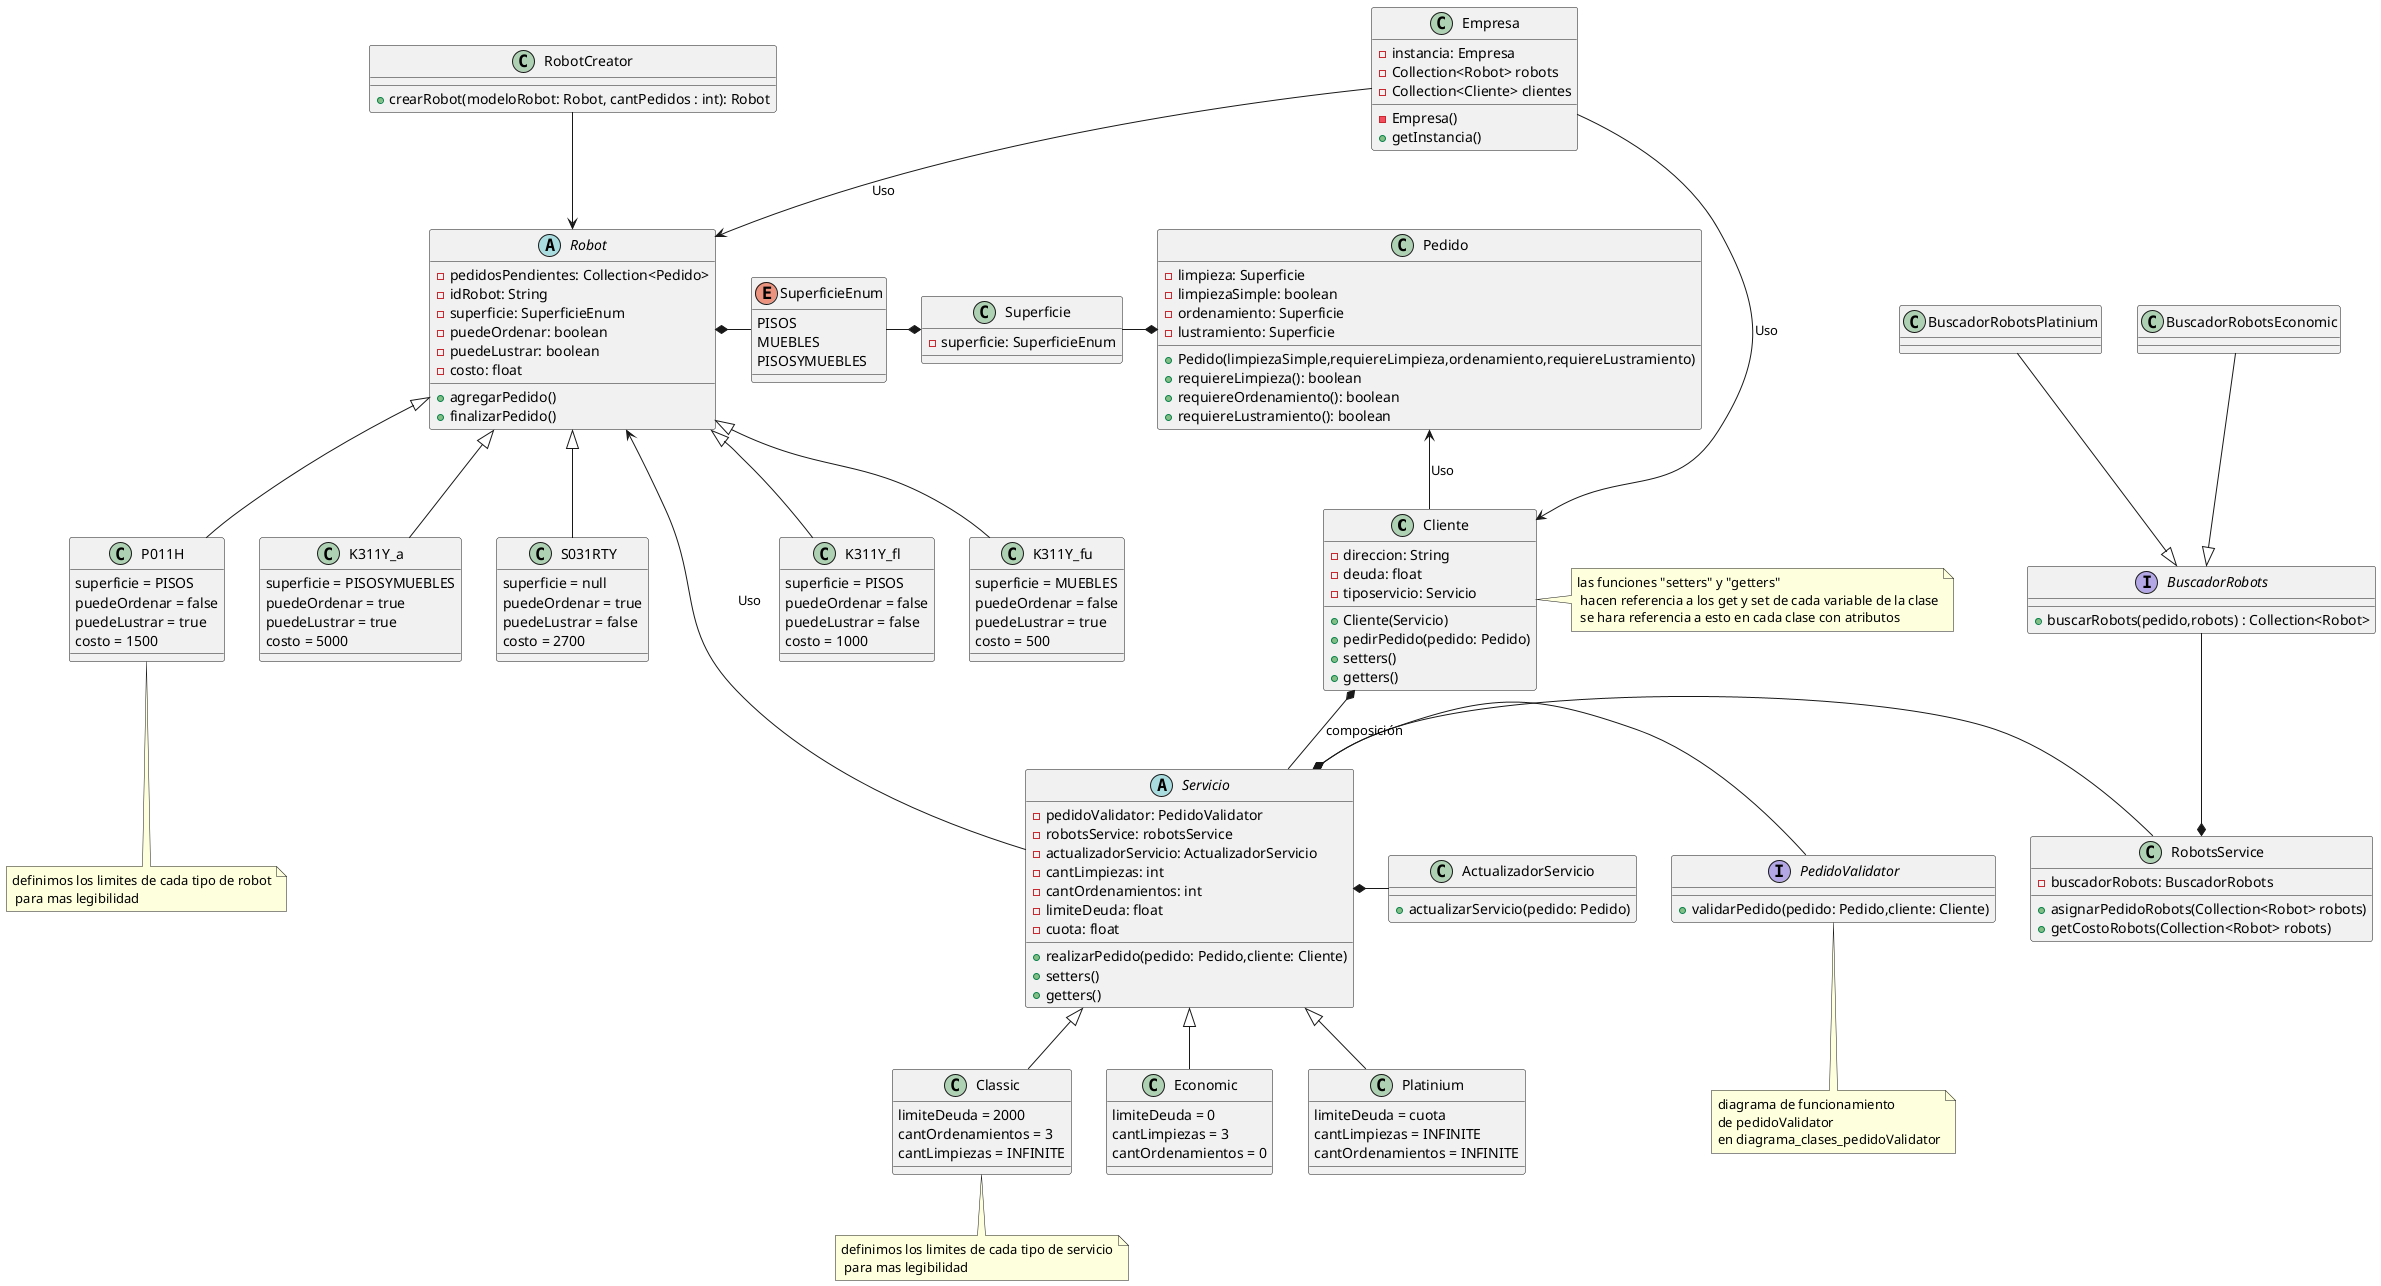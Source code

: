 @startuml
'https://plantuml.com/class-diagram


class Cliente{
-direccion: String
-deuda: float
-tiposervicio: Servicio

+Cliente(Servicio)
+pedirPedido(pedido: Pedido)
+setters()
+getters()
}

class Empresa{
-instancia: Empresa
-Collection<Robot> robots
-Collection<Cliente> clientes

-Empresa()
+getInstancia()
}


abstract class Servicio{
- pedidoValidator: PedidoValidator
- robotsService: robotsService
- actualizadorServicio: ActualizadorServicio
- cantLimpiezas: int
- cantOrdenamientos: int
- limiteDeuda: float
-cuota: float

+realizarPedido(pedido: Pedido,cliente: Cliente)
+setters()
+getters()
}

abstract class Robot{
- pedidosPendientes: Collection<Pedido>
- idRobot: String
- superficie: SuperficieEnum
- puedeOrdenar: boolean
- puedeLustrar: boolean
- costo: float

+agregarPedido()
+finalizarPedido()
}

class K311Y_fl{
 superficie = PISOS
 puedeOrdenar = false
 puedeLustrar = false
 costo = 1000
}
class K311Y_fu{
superficie = MUEBLES
 puedeOrdenar = false
 puedeLustrar = true
 costo = 500
}
class P011H{
superficie = PISOS
 puedeOrdenar = false
 puedeLustrar = true
 costo = 1500
}
class K311Y_a{
 superficie = PISOSYMUEBLES
 puedeOrdenar = true
 puedeLustrar = true
 costo = 5000
}
class S031RTY{
superficie = null
 puedeOrdenar = true
 puedeLustrar = false
 costo = 2700
}

class ActualizadorServicio{
+actualizarServicio(pedido: Pedido)
}

class Platinium{
limiteDeuda = cuota
cantLimpiezas = INFINITE
cantOrdenamientos = INFINITE
}
class Classic{
limiteDeuda = 2000
cantOrdenamientos = 3
cantLimpiezas = INFINITE
}

class Economic{
limiteDeuda = 0
cantLimpiezas = 3
cantOrdenamientos = 0
}

class RobotCreator{
    +crearRobot(modeloRobot: Robot, cantPedidos : int): Robot
}


class RobotsService{
    -buscadorRobots: BuscadorRobots
    +asignarPedidoRobots(Collection<Robot> robots)
    +getCostoRobots(Collection<Robot> robots)
}

interface BuscadorRobots{
+buscarRobots(pedido,robots) : Collection<Robot>
}

class BuscadorRobotsEconomic{

}

class BuscadorRobotsPlatinium{
}

class Pedido{
- limpieza: Superficie
- limpiezaSimple: boolean
- ordenamiento: Superficie
- lustramiento: Superficie

+Pedido(limpiezaSimple,requiereLimpieza,ordenamiento,requiereLustramiento)
+requiereLimpieza(): boolean
+requiereOrdenamiento(): boolean
+requiereLustramiento(): boolean
}

enum SuperficieEnum{
PISOS
MUEBLES
PISOSYMUEBLES
}

class Superficie{
- superficie: SuperficieEnum
}

Robot <|-- K311Y_fl
Robot <|-- K311Y_fu
Robot <|-- P011H
Robot <|-- K311Y_a
Robot <|-- S031RTY

Servicio <|-- Platinium
Servicio <|-- Classic
Servicio <|-- Economic

interface PedidoValidator{
+validarPedido(pedido: Pedido,cliente: Cliente)
}

Robot <-- Servicio : Uso
PedidoValidator -left-* Servicio
ActualizadorServicio -left-* Servicio
RobotsService -left-* Servicio
Pedido <--  Cliente : Uso

RobotCreator --> Robot
RobotsService *-up- BuscadorRobots
BuscadorRobots <|-up- BuscadorRobotsEconomic
BuscadorRobots <|-up- BuscadorRobotsPlatinium

Cliente <-up- Empresa  : Uso

Robot <-up-  Empresa : Uso

Cliente *--  Servicio : composición

Superficie *-left- SuperficieEnum
Robot *-right- SuperficieEnum
Pedido *-left- Superficie

note bottom of Classic : definimos los limites de cada tipo de servicio\n para mas legibilidad
note bottom of P011H : definimos los limites de cada tipo de robot\n para mas legibilidad
note right of Cliente : las funciones "setters" y "getters" \n hacen referencia a los get y set de cada variable de la clase\n se hara referencia a esto en cada clase con atributos
note bottom of PedidoValidator
diagrama de funcionamiento
de pedidoValidator
en diagrama_clases_pedidoValidator
end note
@enduml